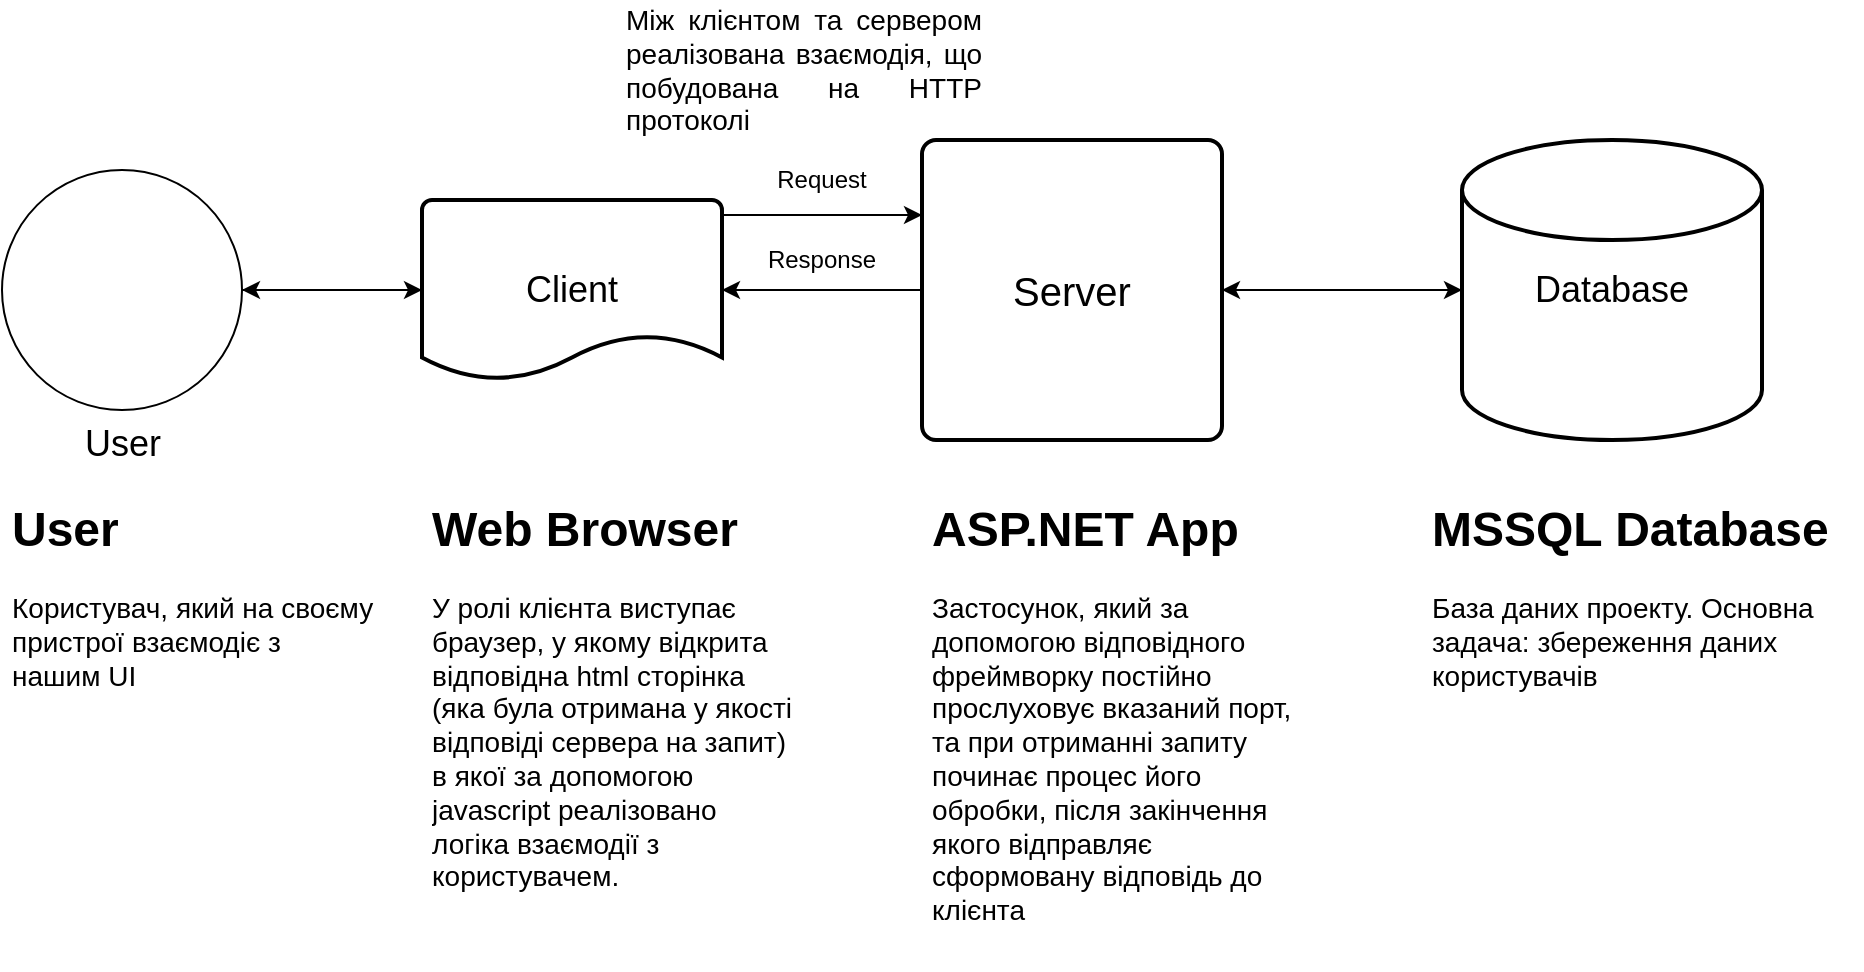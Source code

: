 <mxfile version="21.2.1" type="device">
  <diagram name="Страница 1" id="vpUOT6Hd4AjRaLMoxnpb">
    <mxGraphModel dx="1050" dy="545" grid="1" gridSize="10" guides="1" tooltips="1" connect="1" arrows="1" fold="1" page="1" pageScale="1" pageWidth="827" pageHeight="1169" math="0" shadow="0">
      <root>
        <mxCell id="0" />
        <mxCell id="1" parent="0" />
        <mxCell id="ZpmLZeM6MjsgTmnixDBK-25" style="edgeStyle=orthogonalEdgeStyle;rounded=0;orthogonalLoop=1;jettySize=auto;html=1;entryX=0;entryY=0.5;entryDx=0;entryDy=0;entryPerimeter=0;" edge="1" parent="1" source="ZpmLZeM6MjsgTmnixDBK-1" target="ZpmLZeM6MjsgTmnixDBK-5">
          <mxGeometry relative="1" as="geometry" />
        </mxCell>
        <mxCell id="ZpmLZeM6MjsgTmnixDBK-1" value="&lt;font style=&quot;font-size: 18px;&quot;&gt;User&lt;/font&gt;" style="verticalLabelPosition=bottom;verticalAlign=top;html=1;shape=mxgraph.flowchart.on-page_reference;" vertex="1" parent="1">
          <mxGeometry x="30" y="110" width="120" height="120" as="geometry" />
        </mxCell>
        <mxCell id="ZpmLZeM6MjsgTmnixDBK-19" style="edgeStyle=orthogonalEdgeStyle;rounded=0;orthogonalLoop=1;jettySize=auto;html=1;entryX=0;entryY=0.25;entryDx=0;entryDy=0;" edge="1" parent="1" source="ZpmLZeM6MjsgTmnixDBK-5" target="ZpmLZeM6MjsgTmnixDBK-13">
          <mxGeometry relative="1" as="geometry">
            <Array as="points">
              <mxPoint x="440" y="133" />
            </Array>
          </mxGeometry>
        </mxCell>
        <mxCell id="ZpmLZeM6MjsgTmnixDBK-26" style="edgeStyle=orthogonalEdgeStyle;rounded=0;orthogonalLoop=1;jettySize=auto;html=1;entryX=1;entryY=0.5;entryDx=0;entryDy=0;entryPerimeter=0;" edge="1" parent="1" source="ZpmLZeM6MjsgTmnixDBK-5" target="ZpmLZeM6MjsgTmnixDBK-1">
          <mxGeometry relative="1" as="geometry" />
        </mxCell>
        <mxCell id="ZpmLZeM6MjsgTmnixDBK-5" value="&lt;font style=&quot;font-size: 18px;&quot;&gt;Client&lt;/font&gt;" style="strokeWidth=2;html=1;shape=mxgraph.flowchart.document2;whiteSpace=wrap;size=0.25;" vertex="1" parent="1">
          <mxGeometry x="240" y="125" width="150" height="90" as="geometry" />
        </mxCell>
        <mxCell id="ZpmLZeM6MjsgTmnixDBK-17" style="edgeStyle=orthogonalEdgeStyle;rounded=0;orthogonalLoop=1;jettySize=auto;html=1;entryX=1;entryY=0.5;entryDx=0;entryDy=0;entryPerimeter=0;" edge="1" parent="1" source="ZpmLZeM6MjsgTmnixDBK-13" target="ZpmLZeM6MjsgTmnixDBK-5">
          <mxGeometry relative="1" as="geometry" />
        </mxCell>
        <mxCell id="ZpmLZeM6MjsgTmnixDBK-23" style="edgeStyle=orthogonalEdgeStyle;rounded=0;orthogonalLoop=1;jettySize=auto;html=1;entryX=0;entryY=0.5;entryDx=0;entryDy=0;entryPerimeter=0;" edge="1" parent="1" source="ZpmLZeM6MjsgTmnixDBK-13" target="ZpmLZeM6MjsgTmnixDBK-22">
          <mxGeometry relative="1" as="geometry" />
        </mxCell>
        <mxCell id="ZpmLZeM6MjsgTmnixDBK-13" value="&lt;font style=&quot;font-size: 20px;&quot;&gt;Server&lt;/font&gt;" style="rounded=1;whiteSpace=wrap;html=1;absoluteArcSize=1;arcSize=14;strokeWidth=2;" vertex="1" parent="1">
          <mxGeometry x="490" y="95" width="150" height="150" as="geometry" />
        </mxCell>
        <mxCell id="ZpmLZeM6MjsgTmnixDBK-20" value="Request" style="text;html=1;strokeColor=none;fillColor=none;align=center;verticalAlign=middle;whiteSpace=wrap;rounded=0;" vertex="1" parent="1">
          <mxGeometry x="410" y="100" width="60" height="30" as="geometry" />
        </mxCell>
        <mxCell id="ZpmLZeM6MjsgTmnixDBK-21" value="Response" style="text;html=1;strokeColor=none;fillColor=none;align=center;verticalAlign=middle;whiteSpace=wrap;rounded=0;" vertex="1" parent="1">
          <mxGeometry x="410" y="140" width="60" height="30" as="geometry" />
        </mxCell>
        <mxCell id="ZpmLZeM6MjsgTmnixDBK-24" style="edgeStyle=orthogonalEdgeStyle;rounded=0;orthogonalLoop=1;jettySize=auto;html=1;entryX=1;entryY=0.5;entryDx=0;entryDy=0;" edge="1" parent="1" source="ZpmLZeM6MjsgTmnixDBK-22" target="ZpmLZeM6MjsgTmnixDBK-13">
          <mxGeometry relative="1" as="geometry" />
        </mxCell>
        <mxCell id="ZpmLZeM6MjsgTmnixDBK-22" value="&lt;font style=&quot;font-size: 18px;&quot;&gt;Database&lt;/font&gt;" style="strokeWidth=2;html=1;shape=mxgraph.flowchart.database;whiteSpace=wrap;" vertex="1" parent="1">
          <mxGeometry x="760" y="95" width="150" height="150" as="geometry" />
        </mxCell>
        <mxCell id="ZpmLZeM6MjsgTmnixDBK-30" value="&lt;h1&gt;Web Browser&lt;/h1&gt;&lt;p&gt;&lt;font style=&quot;font-size: 14px;&quot;&gt;У ролі клієнта виступає браузер, у якому відкрита відповідна html сторінка (яка була отримана у якості відповіді сервера на запит) в якої за допомогою javascript реалізовано логіка взаємодії з користувачем.&lt;/font&gt;&lt;/p&gt;" style="text;html=1;strokeColor=none;fillColor=none;spacing=5;spacingTop=-20;whiteSpace=wrap;overflow=hidden;rounded=0;" vertex="1" parent="1">
          <mxGeometry x="240" y="270" width="190" height="240" as="geometry" />
        </mxCell>
        <mxCell id="ZpmLZeM6MjsgTmnixDBK-31" value="&lt;h1&gt;ASP.NET App&lt;/h1&gt;&lt;p&gt;&lt;font style=&quot;font-size: 14px;&quot;&gt;Застосунок, який за допомогою відповідного фреймворку постійно прослуховує вказаний порт, та при отриманні запиту починає процес його обробки, після закінчення якого відправляє сформовану відповідь до клієнта&lt;/font&gt;&lt;/p&gt;" style="text;html=1;strokeColor=none;fillColor=none;spacing=5;spacingTop=-20;whiteSpace=wrap;overflow=hidden;rounded=0;" vertex="1" parent="1">
          <mxGeometry x="490" y="270" width="190" height="230" as="geometry" />
        </mxCell>
        <mxCell id="ZpmLZeM6MjsgTmnixDBK-32" value="&lt;h1&gt;MSSQL Database&lt;/h1&gt;&lt;p&gt;&lt;font style=&quot;font-size: 14px;&quot;&gt;База даних проекту. Основна задача: збереження даних користувачів&lt;/font&gt;&lt;/p&gt;" style="text;html=1;strokeColor=none;fillColor=none;spacing=5;spacingTop=-20;whiteSpace=wrap;overflow=hidden;rounded=0;" vertex="1" parent="1">
          <mxGeometry x="740" y="270" width="220" height="120" as="geometry" />
        </mxCell>
        <mxCell id="ZpmLZeM6MjsgTmnixDBK-33" value="&lt;h1&gt;User&lt;/h1&gt;&lt;p&gt;&lt;font style=&quot;font-size: 14px;&quot;&gt;Користувач, який на своєму пристрої взаємодіє з нашим UI&lt;/font&gt;&lt;/p&gt;" style="text;html=1;strokeColor=none;fillColor=none;spacing=5;spacingTop=-20;whiteSpace=wrap;overflow=hidden;rounded=0;" vertex="1" parent="1">
          <mxGeometry x="30" y="270" width="190" height="120" as="geometry" />
        </mxCell>
        <mxCell id="ZpmLZeM6MjsgTmnixDBK-34" value="&lt;div style=&quot;text-align: justify;&quot;&gt;&lt;span style=&quot;font-size: 14px; background-color: initial;&quot;&gt;Між клієнтом та сервером реалізована взаємодія, що побудована на HTTP протоколі&lt;/span&gt;&lt;/div&gt;" style="text;html=1;strokeColor=none;fillColor=none;align=left;verticalAlign=middle;whiteSpace=wrap;rounded=0;" vertex="1" parent="1">
          <mxGeometry x="340" y="25" width="180" height="70" as="geometry" />
        </mxCell>
      </root>
    </mxGraphModel>
  </diagram>
</mxfile>
